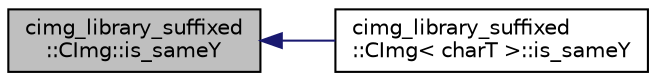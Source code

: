 digraph "cimg_library_suffixed::CImg::is_sameY"
{
  edge [fontname="Helvetica",fontsize="10",labelfontname="Helvetica",labelfontsize="10"];
  node [fontname="Helvetica",fontsize="10",shape=record];
  rankdir="LR";
  Node1 [label="cimg_library_suffixed\l::CImg::is_sameY",height=0.2,width=0.4,color="black", fillcolor="grey75", style="filled" fontcolor="black"];
  Node1 -> Node2 [dir="back",color="midnightblue",fontsize="10",style="solid",fontname="Helvetica"];
  Node2 [label="cimg_library_suffixed\l::CImg\< charT \>::is_sameY",height=0.2,width=0.4,color="black", fillcolor="white", style="filled",URL="$structcimg__library__suffixed_1_1_c_img.html#ac8058fca4518f3d042b6bb04c6d6c314",tooltip="Test if image height is equal to specified value."];
}
